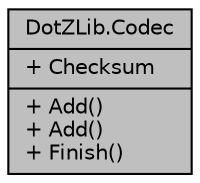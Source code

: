 digraph "DotZLib.Codec"
{
  edge [fontname="Helvetica",fontsize="10",labelfontname="Helvetica",labelfontsize="10"];
  node [fontname="Helvetica",fontsize="10",shape=record];
  Node1 [label="{DotZLib.Codec\n|+ Checksum\l|+ Add()\l+ Add()\l+ Finish()\l}",height=0.2,width=0.4,color="black", fillcolor="grey75", style="filled", fontcolor="black"];
}
